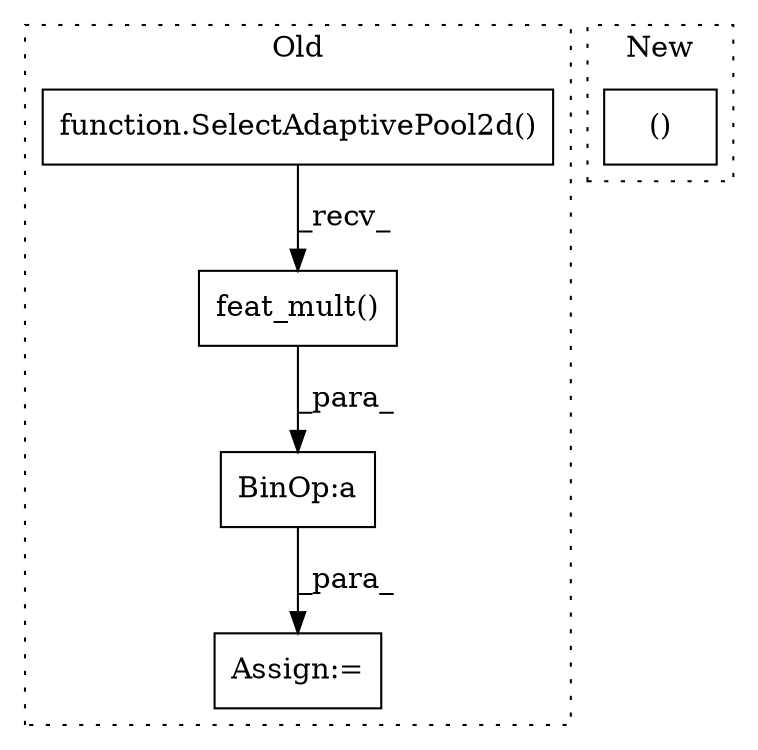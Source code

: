 digraph G {
subgraph cluster0 {
1 [label="function.SelectAdaptivePool2d()" a="75" s="9651" l="43" shape="box"];
3 [label="BinOp:a" a="82" s="9735" l="3" shape="box"];
4 [label="Assign:=" a="68" s="9790" l="3" shape="box"];
5 [label="feat_mult()" a="75" s="9738" l="28" shape="box"];
label = "Old";
style="dotted";
}
subgraph cluster1 {
2 [label="()" a="54" s="9645" l="17" shape="box"];
label = "New";
style="dotted";
}
1 -> 5 [label="_recv_"];
3 -> 4 [label="_para_"];
5 -> 3 [label="_para_"];
}